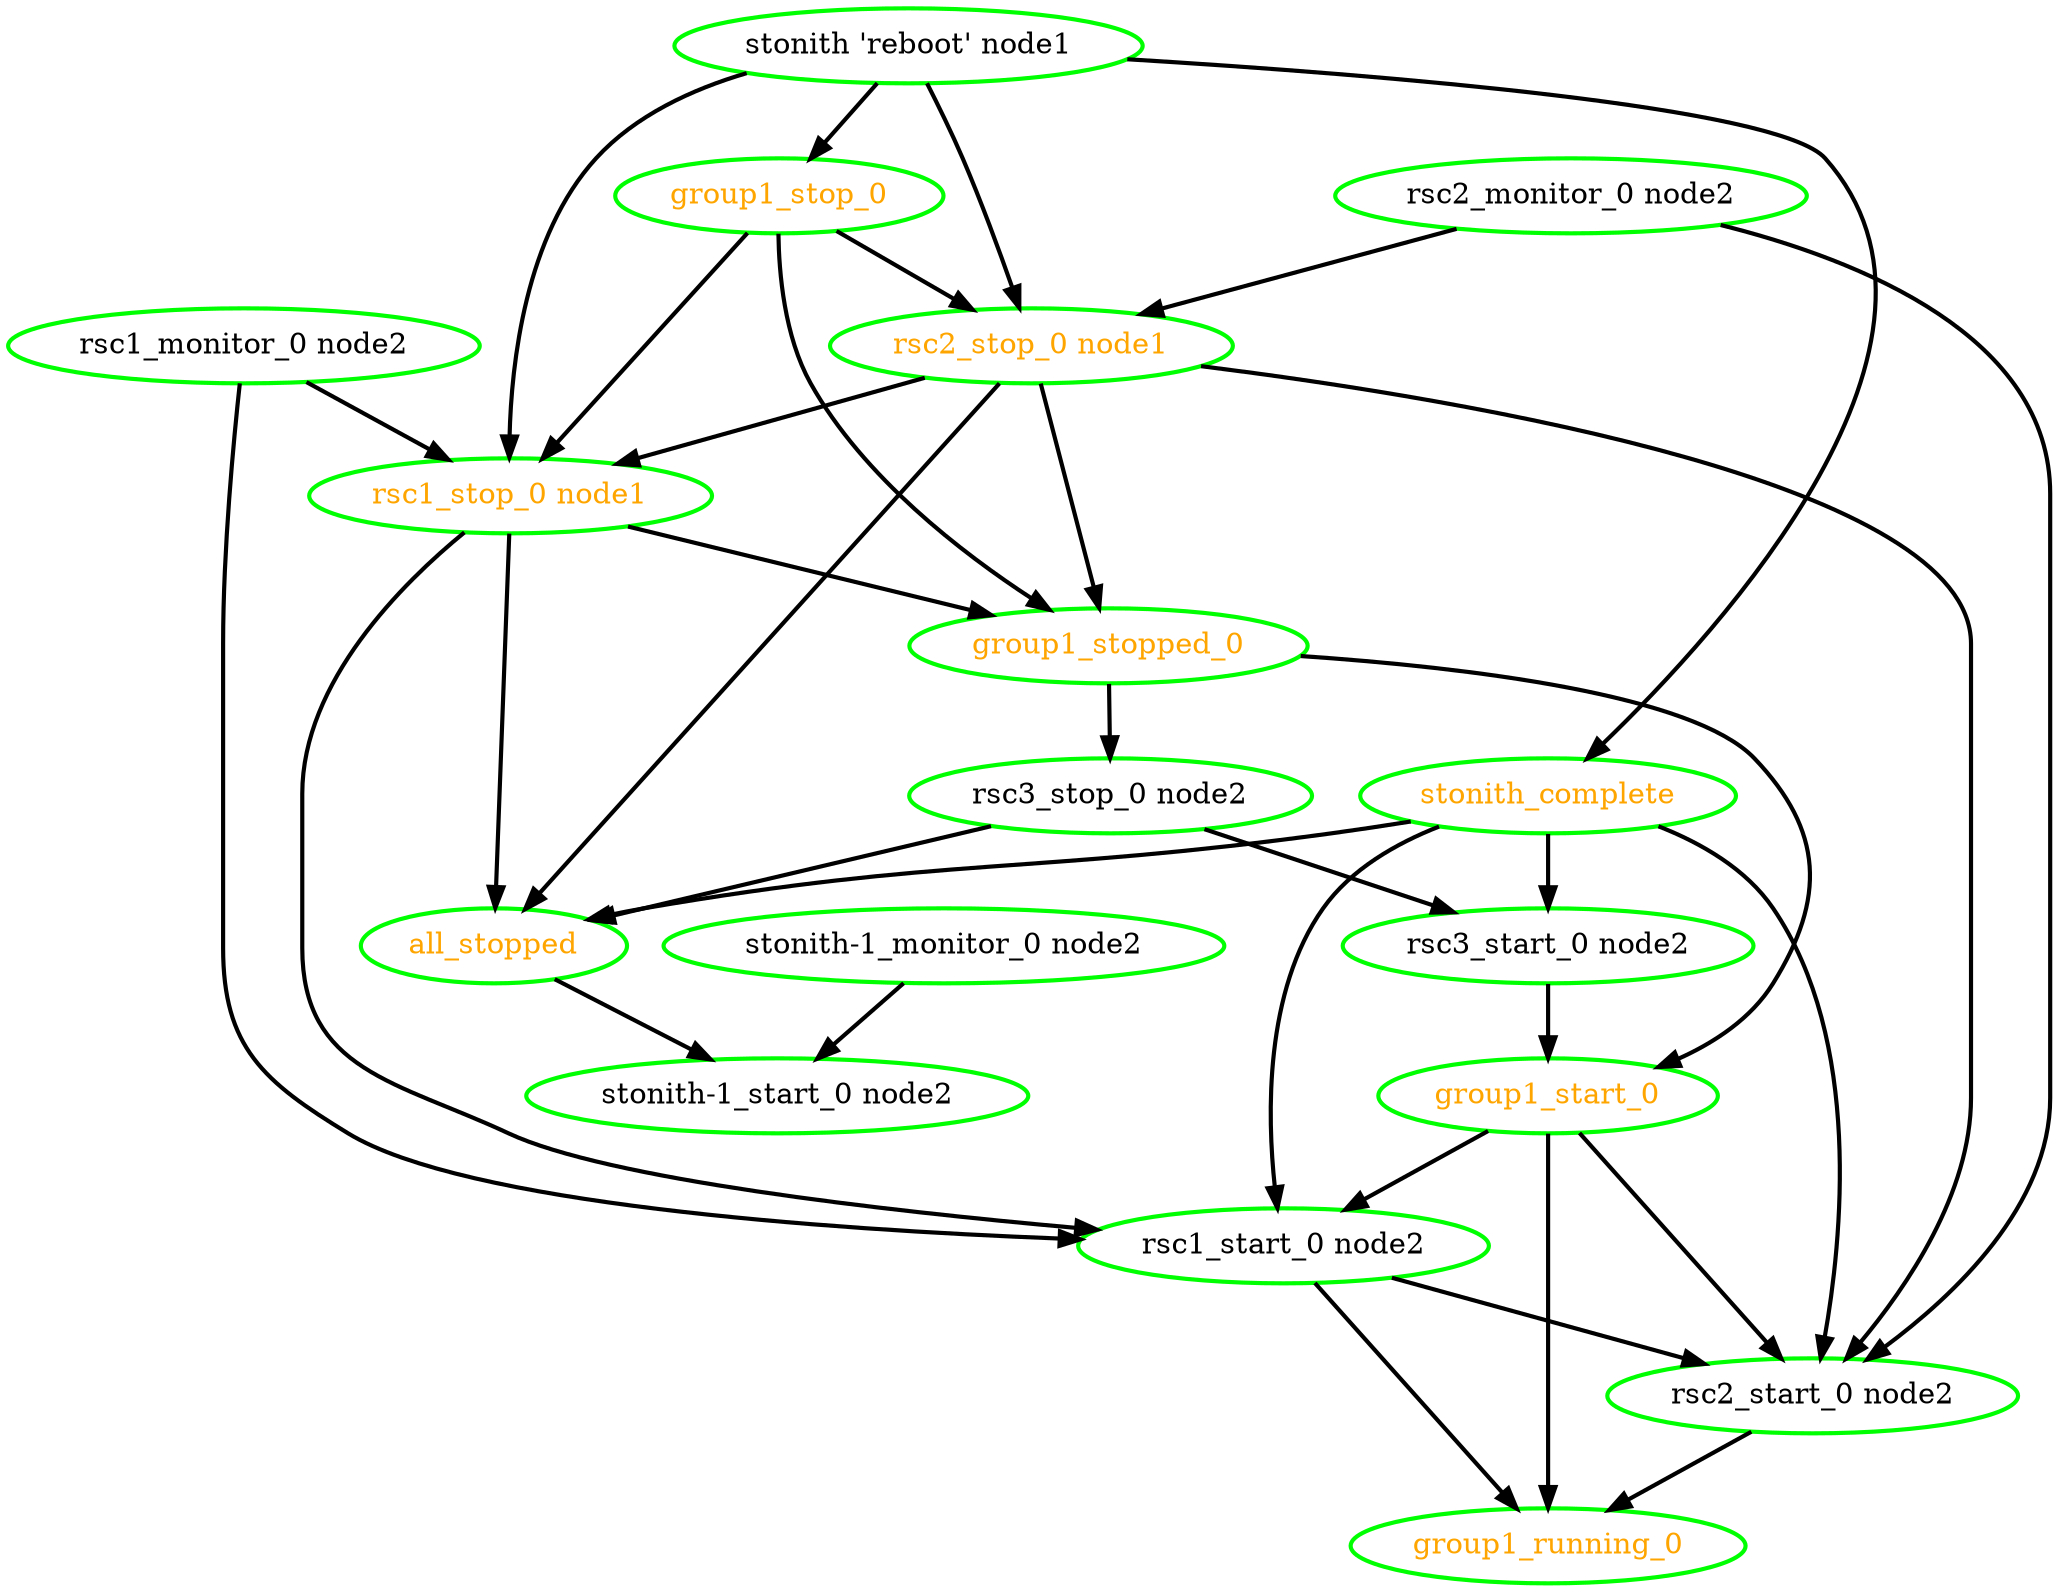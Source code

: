digraph "g" {
"all_stopped" -> "stonith-1_start_0 node2" [ style = bold]
"all_stopped" [ style=bold color="green" fontcolor="orange" ]
"group1_running_0" [ style=bold color="green" fontcolor="orange" ]
"group1_start_0" -> "group1_running_0" [ style = bold]
"group1_start_0" -> "rsc1_start_0 node2" [ style = bold]
"group1_start_0" -> "rsc2_start_0 node2" [ style = bold]
"group1_start_0" [ style=bold color="green" fontcolor="orange" ]
"group1_stop_0" -> "group1_stopped_0" [ style = bold]
"group1_stop_0" -> "rsc1_stop_0 node1" [ style = bold]
"group1_stop_0" -> "rsc2_stop_0 node1" [ style = bold]
"group1_stop_0" [ style=bold color="green" fontcolor="orange" ]
"group1_stopped_0" -> "group1_start_0" [ style = bold]
"group1_stopped_0" -> "rsc3_stop_0 node2" [ style = bold]
"group1_stopped_0" [ style=bold color="green" fontcolor="orange" ]
"rsc1_monitor_0 node2" -> "rsc1_start_0 node2" [ style = bold]
"rsc1_monitor_0 node2" -> "rsc1_stop_0 node1" [ style = bold]
"rsc1_monitor_0 node2" [ style=bold color="green" fontcolor="black" ]
"rsc1_start_0 node2" -> "group1_running_0" [ style = bold]
"rsc1_start_0 node2" -> "rsc2_start_0 node2" [ style = bold]
"rsc1_start_0 node2" [ style=bold color="green" fontcolor="black" ]
"rsc1_stop_0 node1" -> "all_stopped" [ style = bold]
"rsc1_stop_0 node1" -> "group1_stopped_0" [ style = bold]
"rsc1_stop_0 node1" -> "rsc1_start_0 node2" [ style = bold]
"rsc1_stop_0 node1" [ style=bold color="green" fontcolor="orange" ]
"rsc2_monitor_0 node2" -> "rsc2_start_0 node2" [ style = bold]
"rsc2_monitor_0 node2" -> "rsc2_stop_0 node1" [ style = bold]
"rsc2_monitor_0 node2" [ style=bold color="green" fontcolor="black" ]
"rsc2_start_0 node2" -> "group1_running_0" [ style = bold]
"rsc2_start_0 node2" [ style=bold color="green" fontcolor="black" ]
"rsc2_stop_0 node1" -> "all_stopped" [ style = bold]
"rsc2_stop_0 node1" -> "group1_stopped_0" [ style = bold]
"rsc2_stop_0 node1" -> "rsc1_stop_0 node1" [ style = bold]
"rsc2_stop_0 node1" -> "rsc2_start_0 node2" [ style = bold]
"rsc2_stop_0 node1" [ style=bold color="green" fontcolor="orange" ]
"rsc3_start_0 node2" -> "group1_start_0" [ style = bold]
"rsc3_start_0 node2" [ style=bold color="green" fontcolor="black" ]
"rsc3_stop_0 node2" -> "all_stopped" [ style = bold]
"rsc3_stop_0 node2" -> "rsc3_start_0 node2" [ style = bold]
"rsc3_stop_0 node2" [ style=bold color="green" fontcolor="black" ]
"stonith 'reboot' node1" -> "group1_stop_0" [ style = bold]
"stonith 'reboot' node1" -> "rsc1_stop_0 node1" [ style = bold]
"stonith 'reboot' node1" -> "rsc2_stop_0 node1" [ style = bold]
"stonith 'reboot' node1" -> "stonith_complete" [ style = bold]
"stonith 'reboot' node1" [ style=bold color="green" fontcolor="black"]
"stonith-1_monitor_0 node2" -> "stonith-1_start_0 node2" [ style = bold]
"stonith-1_monitor_0 node2" [ style=bold color="green" fontcolor="black" ]
"stonith-1_start_0 node2" [ style=bold color="green" fontcolor="black" ]
"stonith_complete" -> "all_stopped" [ style = bold]
"stonith_complete" -> "rsc1_start_0 node2" [ style = bold]
"stonith_complete" -> "rsc2_start_0 node2" [ style = bold]
"stonith_complete" -> "rsc3_start_0 node2" [ style = bold]
"stonith_complete" [ style=bold color="green" fontcolor="orange" ]
}
